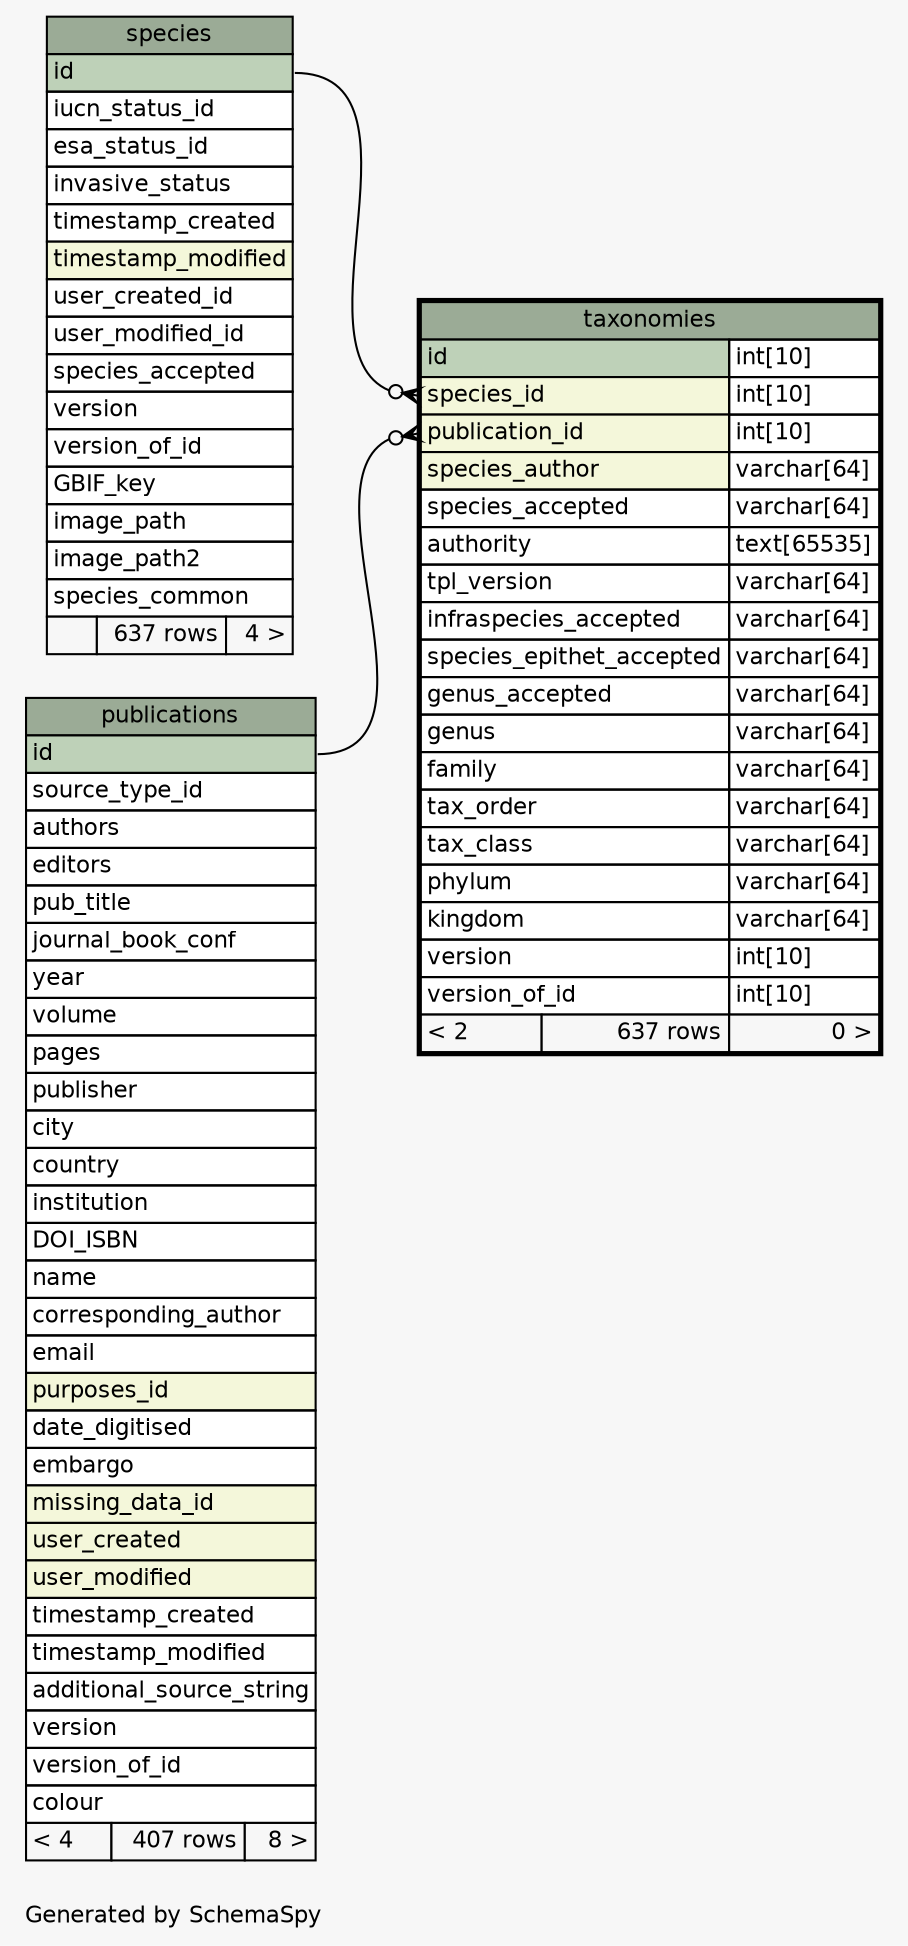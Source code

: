 // dot 2.38.0 on Linux 4.4.0-42-generic
// SchemaSpy rev 590
digraph "oneDegreeRelationshipsDiagram" {
  graph [
    rankdir="RL"
    bgcolor="#f7f7f7"
    label="\nGenerated by SchemaSpy"
    labeljust="l"
    nodesep="0.18"
    ranksep="0.46"
    fontname="Helvetica"
    fontsize="11"
  ];
  node [
    fontname="Helvetica"
    fontsize="11"
    shape="plaintext"
  ];
  edge [
    arrowsize="0.8"
  ];
  "taxonomies":"publication_id":w -> "publications":"id":e [arrowhead=none dir=back arrowtail=crowodot];
  "taxonomies":"species_id":w -> "species":"id":e [arrowhead=none dir=back arrowtail=crowodot];
  "publications" [
    label=<
    <TABLE BORDER="0" CELLBORDER="1" CELLSPACING="0" BGCOLOR="#ffffff">
      <TR><TD COLSPAN="3" BGCOLOR="#9bab96" ALIGN="CENTER">publications</TD></TR>
      <TR><TD PORT="id" COLSPAN="3" BGCOLOR="#bed1b8" ALIGN="LEFT">id</TD></TR>
      <TR><TD PORT="source_type_id" COLSPAN="3" ALIGN="LEFT">source_type_id</TD></TR>
      <TR><TD PORT="authors" COLSPAN="3" ALIGN="LEFT">authors</TD></TR>
      <TR><TD PORT="editors" COLSPAN="3" ALIGN="LEFT">editors</TD></TR>
      <TR><TD PORT="pub_title" COLSPAN="3" ALIGN="LEFT">pub_title</TD></TR>
      <TR><TD PORT="journal_book_conf" COLSPAN="3" ALIGN="LEFT">journal_book_conf</TD></TR>
      <TR><TD PORT="year" COLSPAN="3" ALIGN="LEFT">year</TD></TR>
      <TR><TD PORT="volume" COLSPAN="3" ALIGN="LEFT">volume</TD></TR>
      <TR><TD PORT="pages" COLSPAN="3" ALIGN="LEFT">pages</TD></TR>
      <TR><TD PORT="publisher" COLSPAN="3" ALIGN="LEFT">publisher</TD></TR>
      <TR><TD PORT="city" COLSPAN="3" ALIGN="LEFT">city</TD></TR>
      <TR><TD PORT="country" COLSPAN="3" ALIGN="LEFT">country</TD></TR>
      <TR><TD PORT="institution" COLSPAN="3" ALIGN="LEFT">institution</TD></TR>
      <TR><TD PORT="DOI_ISBN" COLSPAN="3" ALIGN="LEFT">DOI_ISBN</TD></TR>
      <TR><TD PORT="name" COLSPAN="3" ALIGN="LEFT">name</TD></TR>
      <TR><TD PORT="corresponding_author" COLSPAN="3" ALIGN="LEFT">corresponding_author</TD></TR>
      <TR><TD PORT="email" COLSPAN="3" ALIGN="LEFT">email</TD></TR>
      <TR><TD PORT="purposes_id" COLSPAN="3" BGCOLOR="#f4f7da" ALIGN="LEFT">purposes_id</TD></TR>
      <TR><TD PORT="date_digitised" COLSPAN="3" ALIGN="LEFT">date_digitised</TD></TR>
      <TR><TD PORT="embargo" COLSPAN="3" ALIGN="LEFT">embargo</TD></TR>
      <TR><TD PORT="missing_data_id" COLSPAN="3" BGCOLOR="#f4f7da" ALIGN="LEFT">missing_data_id</TD></TR>
      <TR><TD PORT="user_created" COLSPAN="3" BGCOLOR="#f4f7da" ALIGN="LEFT">user_created</TD></TR>
      <TR><TD PORT="user_modified" COLSPAN="3" BGCOLOR="#f4f7da" ALIGN="LEFT">user_modified</TD></TR>
      <TR><TD PORT="timestamp_created" COLSPAN="3" ALIGN="LEFT">timestamp_created</TD></TR>
      <TR><TD PORT="timestamp_modified" COLSPAN="3" ALIGN="LEFT">timestamp_modified</TD></TR>
      <TR><TD PORT="additional_source_string" COLSPAN="3" ALIGN="LEFT">additional_source_string</TD></TR>
      <TR><TD PORT="version" COLSPAN="3" ALIGN="LEFT">version</TD></TR>
      <TR><TD PORT="version_of_id" COLSPAN="3" ALIGN="LEFT">version_of_id</TD></TR>
      <TR><TD PORT="colour" COLSPAN="3" ALIGN="LEFT">colour</TD></TR>
      <TR><TD ALIGN="LEFT" BGCOLOR="#f7f7f7">&lt; 4</TD><TD ALIGN="RIGHT" BGCOLOR="#f7f7f7">407 rows</TD><TD ALIGN="RIGHT" BGCOLOR="#f7f7f7">8 &gt;</TD></TR>
    </TABLE>>
    URL="publications.html"
    tooltip="publications"
  ];
  "species" [
    label=<
    <TABLE BORDER="0" CELLBORDER="1" CELLSPACING="0" BGCOLOR="#ffffff">
      <TR><TD COLSPAN="3" BGCOLOR="#9bab96" ALIGN="CENTER">species</TD></TR>
      <TR><TD PORT="id" COLSPAN="3" BGCOLOR="#bed1b8" ALIGN="LEFT">id</TD></TR>
      <TR><TD PORT="iucn_status_id" COLSPAN="3" ALIGN="LEFT">iucn_status_id</TD></TR>
      <TR><TD PORT="esa_status_id" COLSPAN="3" ALIGN="LEFT">esa_status_id</TD></TR>
      <TR><TD PORT="invasive_status" COLSPAN="3" ALIGN="LEFT">invasive_status</TD></TR>
      <TR><TD PORT="timestamp_created" COLSPAN="3" ALIGN="LEFT">timestamp_created</TD></TR>
      <TR><TD PORT="timestamp_modified" COLSPAN="3" BGCOLOR="#f4f7da" ALIGN="LEFT">timestamp_modified</TD></TR>
      <TR><TD PORT="user_created_id" COLSPAN="3" ALIGN="LEFT">user_created_id</TD></TR>
      <TR><TD PORT="user_modified_id" COLSPAN="3" ALIGN="LEFT">user_modified_id</TD></TR>
      <TR><TD PORT="species_accepted" COLSPAN="3" ALIGN="LEFT">species_accepted</TD></TR>
      <TR><TD PORT="version" COLSPAN="3" ALIGN="LEFT">version</TD></TR>
      <TR><TD PORT="version_of_id" COLSPAN="3" ALIGN="LEFT">version_of_id</TD></TR>
      <TR><TD PORT="GBIF_key" COLSPAN="3" ALIGN="LEFT">GBIF_key</TD></TR>
      <TR><TD PORT="image_path" COLSPAN="3" ALIGN="LEFT">image_path</TD></TR>
      <TR><TD PORT="image_path2" COLSPAN="3" ALIGN="LEFT">image_path2</TD></TR>
      <TR><TD PORT="species_common" COLSPAN="3" ALIGN="LEFT">species_common</TD></TR>
      <TR><TD ALIGN="LEFT" BGCOLOR="#f7f7f7">  </TD><TD ALIGN="RIGHT" BGCOLOR="#f7f7f7">637 rows</TD><TD ALIGN="RIGHT" BGCOLOR="#f7f7f7">4 &gt;</TD></TR>
    </TABLE>>
    URL="species.html"
    tooltip="species"
  ];
  "taxonomies" [
    label=<
    <TABLE BORDER="2" CELLBORDER="1" CELLSPACING="0" BGCOLOR="#ffffff">
      <TR><TD COLSPAN="3" BGCOLOR="#9bab96" ALIGN="CENTER">taxonomies</TD></TR>
      <TR><TD PORT="id" COLSPAN="2" BGCOLOR="#bed1b8" ALIGN="LEFT">id</TD><TD PORT="id.type" ALIGN="LEFT">int[10]</TD></TR>
      <TR><TD PORT="species_id" COLSPAN="2" BGCOLOR="#f4f7da" ALIGN="LEFT">species_id</TD><TD PORT="species_id.type" ALIGN="LEFT">int[10]</TD></TR>
      <TR><TD PORT="publication_id" COLSPAN="2" BGCOLOR="#f4f7da" ALIGN="LEFT">publication_id</TD><TD PORT="publication_id.type" ALIGN="LEFT">int[10]</TD></TR>
      <TR><TD PORT="species_author" COLSPAN="2" BGCOLOR="#f4f7da" ALIGN="LEFT">species_author</TD><TD PORT="species_author.type" ALIGN="LEFT">varchar[64]</TD></TR>
      <TR><TD PORT="species_accepted" COLSPAN="2" ALIGN="LEFT">species_accepted</TD><TD PORT="species_accepted.type" ALIGN="LEFT">varchar[64]</TD></TR>
      <TR><TD PORT="authority" COLSPAN="2" ALIGN="LEFT">authority</TD><TD PORT="authority.type" ALIGN="LEFT">text[65535]</TD></TR>
      <TR><TD PORT="tpl_version" COLSPAN="2" ALIGN="LEFT">tpl_version</TD><TD PORT="tpl_version.type" ALIGN="LEFT">varchar[64]</TD></TR>
      <TR><TD PORT="infraspecies_accepted" COLSPAN="2" ALIGN="LEFT">infraspecies_accepted</TD><TD PORT="infraspecies_accepted.type" ALIGN="LEFT">varchar[64]</TD></TR>
      <TR><TD PORT="species_epithet_accepted" COLSPAN="2" ALIGN="LEFT">species_epithet_accepted</TD><TD PORT="species_epithet_accepted.type" ALIGN="LEFT">varchar[64]</TD></TR>
      <TR><TD PORT="genus_accepted" COLSPAN="2" ALIGN="LEFT">genus_accepted</TD><TD PORT="genus_accepted.type" ALIGN="LEFT">varchar[64]</TD></TR>
      <TR><TD PORT="genus" COLSPAN="2" ALIGN="LEFT">genus</TD><TD PORT="genus.type" ALIGN="LEFT">varchar[64]</TD></TR>
      <TR><TD PORT="family" COLSPAN="2" ALIGN="LEFT">family</TD><TD PORT="family.type" ALIGN="LEFT">varchar[64]</TD></TR>
      <TR><TD PORT="tax_order" COLSPAN="2" ALIGN="LEFT">tax_order</TD><TD PORT="tax_order.type" ALIGN="LEFT">varchar[64]</TD></TR>
      <TR><TD PORT="tax_class" COLSPAN="2" ALIGN="LEFT">tax_class</TD><TD PORT="tax_class.type" ALIGN="LEFT">varchar[64]</TD></TR>
      <TR><TD PORT="phylum" COLSPAN="2" ALIGN="LEFT">phylum</TD><TD PORT="phylum.type" ALIGN="LEFT">varchar[64]</TD></TR>
      <TR><TD PORT="kingdom" COLSPAN="2" ALIGN="LEFT">kingdom</TD><TD PORT="kingdom.type" ALIGN="LEFT">varchar[64]</TD></TR>
      <TR><TD PORT="version" COLSPAN="2" ALIGN="LEFT">version</TD><TD PORT="version.type" ALIGN="LEFT">int[10]</TD></TR>
      <TR><TD PORT="version_of_id" COLSPAN="2" ALIGN="LEFT">version_of_id</TD><TD PORT="version_of_id.type" ALIGN="LEFT">int[10]</TD></TR>
      <TR><TD ALIGN="LEFT" BGCOLOR="#f7f7f7">&lt; 2</TD><TD ALIGN="RIGHT" BGCOLOR="#f7f7f7">637 rows</TD><TD ALIGN="RIGHT" BGCOLOR="#f7f7f7">0 &gt;</TD></TR>
    </TABLE>>
    URL="taxonomies.html"
    tooltip="taxonomies"
  ];
}
